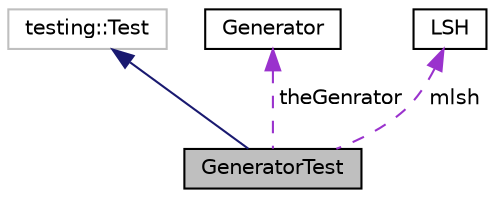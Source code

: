 digraph "GeneratorTest"
{
  edge [fontname="Helvetica",fontsize="10",labelfontname="Helvetica",labelfontsize="10"];
  node [fontname="Helvetica",fontsize="10",shape=record];
  Node1 [label="GeneratorTest",height=0.2,width=0.4,color="black", fillcolor="grey75", style="filled", fontcolor="black"];
  Node2 -> Node1 [dir="back",color="midnightblue",fontsize="10",style="solid",fontname="Helvetica"];
  Node2 [label="testing::Test",height=0.2,width=0.4,color="grey75", fillcolor="white", style="filled"];
  Node3 -> Node1 [dir="back",color="darkorchid3",fontsize="10",style="dashed",label=" theGenrator" ,fontname="Helvetica"];
  Node3 [label="Generator",height=0.2,width=0.4,color="black", fillcolor="white", style="filled",URL="$classGenerator.html"];
  Node4 -> Node1 [dir="back",color="darkorchid3",fontsize="10",style="dashed",label=" mlsh" ,fontname="Helvetica"];
  Node4 [label="LSH",height=0.2,width=0.4,color="black", fillcolor="white", style="filled",URL="$classLSH.html"];
}
